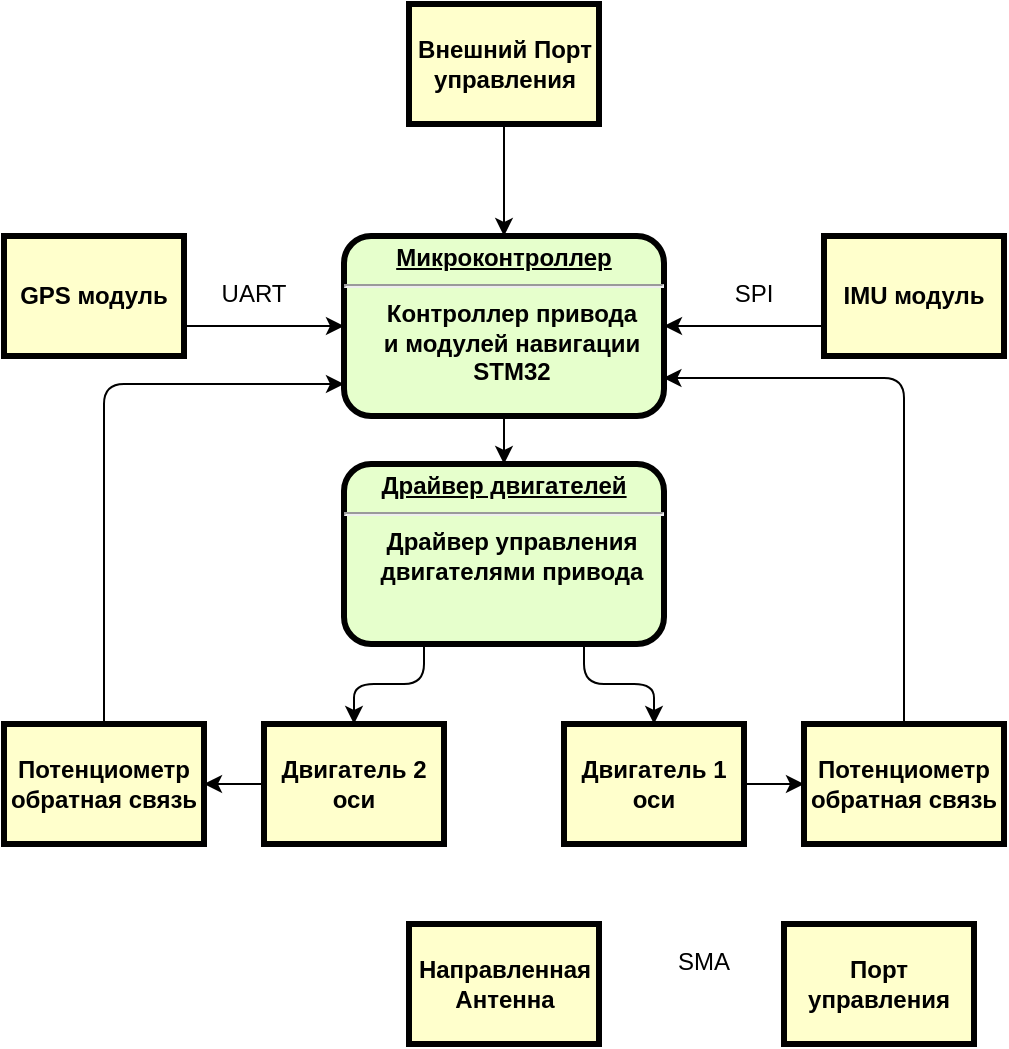 <mxfile version="24.7.16">
  <diagram name="Page-1" id="c7558073-3199-34d8-9f00-42111426c3f3">
    <mxGraphModel dx="875" dy="442" grid="1" gridSize="10" guides="1" tooltips="1" connect="1" arrows="1" fold="1" page="1" pageScale="1" pageWidth="826" pageHeight="1169" background="none" math="0" shadow="0">
      <root>
        <mxCell id="0" />
        <mxCell id="1" parent="0" />
        <mxCell id="UN_XIaxyN10X3Z1a8Tkm-105" style="edgeStyle=orthogonalEdgeStyle;rounded=0;orthogonalLoop=1;jettySize=auto;html=1;entryX=0.5;entryY=0;entryDx=0;entryDy=0;" parent="1" source="UN_XIaxyN10X3Z1a8Tkm-97" target="UN_XIaxyN10X3Z1a8Tkm-103" edge="1">
          <mxGeometry relative="1" as="geometry" />
        </mxCell>
        <mxCell id="UN_XIaxyN10X3Z1a8Tkm-97" value="&lt;p style=&quot;margin: 0px; margin-top: 4px; text-align: center; text-decoration: underline;&quot;&gt;&lt;strong&gt;Микроконтроллер&lt;/strong&gt;&lt;/p&gt;&lt;hr&gt;&lt;p style=&quot;margin: 0px; margin-left: 8px;&quot;&gt;Контроллер привода&lt;/p&gt;&lt;p style=&quot;margin: 0px; margin-left: 8px;&quot;&gt;и модулей навигации&lt;br&gt;STM32&lt;/p&gt;" style="verticalAlign=middle;align=center;overflow=fill;fontSize=12;fontFamily=Helvetica;html=1;rounded=1;fontStyle=1;strokeWidth=3;fillColor=#E6FFCC" parent="1" vertex="1">
          <mxGeometry x="350" y="376" width="160" height="90" as="geometry" />
        </mxCell>
        <mxCell id="UN_XIaxyN10X3Z1a8Tkm-113" value="" style="edgeStyle=orthogonalEdgeStyle;rounded=0;orthogonalLoop=1;jettySize=auto;html=1;" parent="1" source="UN_XIaxyN10X3Z1a8Tkm-102" target="UN_XIaxyN10X3Z1a8Tkm-109" edge="1">
          <mxGeometry relative="1" as="geometry" />
        </mxCell>
        <mxCell id="UN_XIaxyN10X3Z1a8Tkm-102" value="Двигатель 1 оси" style="whiteSpace=wrap;align=center;verticalAlign=middle;fontStyle=1;strokeWidth=3;fillColor=#FFFFCC" parent="1" vertex="1">
          <mxGeometry x="460.0" y="620" width="90" height="60" as="geometry" />
        </mxCell>
        <mxCell id="UN_XIaxyN10X3Z1a8Tkm-107" style="edgeStyle=orthogonalEdgeStyle;rounded=1;orthogonalLoop=1;jettySize=auto;html=1;exitX=0.75;exitY=1;exitDx=0;exitDy=0;entryX=0.5;entryY=0;entryDx=0;entryDy=0;curved=0;" parent="1" source="UN_XIaxyN10X3Z1a8Tkm-103" target="UN_XIaxyN10X3Z1a8Tkm-102" edge="1">
          <mxGeometry relative="1" as="geometry" />
        </mxCell>
        <mxCell id="UN_XIaxyN10X3Z1a8Tkm-108" style="edgeStyle=orthogonalEdgeStyle;rounded=1;orthogonalLoop=1;jettySize=auto;html=1;exitX=0.25;exitY=1;exitDx=0;exitDy=0;curved=0;" parent="1" source="UN_XIaxyN10X3Z1a8Tkm-103" target="UN_XIaxyN10X3Z1a8Tkm-106" edge="1">
          <mxGeometry relative="1" as="geometry" />
        </mxCell>
        <mxCell id="UN_XIaxyN10X3Z1a8Tkm-103" value="&lt;p style=&quot;margin: 0px; margin-top: 4px; text-align: center; text-decoration: underline;&quot;&gt;Драйвер двигателей&lt;/p&gt;&lt;hr&gt;&lt;p style=&quot;margin: 0px; margin-left: 8px;&quot;&gt;Драйвер управления&lt;/p&gt;&lt;p style=&quot;margin: 0px; margin-left: 8px;&quot;&gt;двигателями привода&lt;/p&gt;" style="verticalAlign=middle;align=center;overflow=fill;fontSize=12;fontFamily=Helvetica;html=1;rounded=1;fontStyle=1;strokeWidth=3;fillColor=#E6FFCC" parent="1" vertex="1">
          <mxGeometry x="350" y="490" width="160" height="90" as="geometry" />
        </mxCell>
        <mxCell id="UN_XIaxyN10X3Z1a8Tkm-112" value="" style="edgeStyle=orthogonalEdgeStyle;rounded=0;orthogonalLoop=1;jettySize=auto;html=1;" parent="1" source="UN_XIaxyN10X3Z1a8Tkm-106" target="UN_XIaxyN10X3Z1a8Tkm-111" edge="1">
          <mxGeometry relative="1" as="geometry" />
        </mxCell>
        <mxCell id="UN_XIaxyN10X3Z1a8Tkm-106" value="Двигатель 2 оси" style="whiteSpace=wrap;align=center;verticalAlign=middle;fontStyle=1;strokeWidth=3;fillColor=#FFFFCC" parent="1" vertex="1">
          <mxGeometry x="310.0" y="620" width="90" height="60" as="geometry" />
        </mxCell>
        <mxCell id="UN_XIaxyN10X3Z1a8Tkm-114" style="edgeStyle=orthogonalEdgeStyle;rounded=1;orthogonalLoop=1;jettySize=auto;html=1;entryX=0.998;entryY=0.785;entryDx=0;entryDy=0;entryPerimeter=0;curved=0;" parent="1" source="UN_XIaxyN10X3Z1a8Tkm-109" target="UN_XIaxyN10X3Z1a8Tkm-97" edge="1">
          <mxGeometry relative="1" as="geometry">
            <Array as="points">
              <mxPoint x="630" y="447" />
              <mxPoint x="510" y="447" />
            </Array>
          </mxGeometry>
        </mxCell>
        <mxCell id="UN_XIaxyN10X3Z1a8Tkm-109" value="Потенциометр обратная связь" style="whiteSpace=wrap;align=center;verticalAlign=middle;fontStyle=1;strokeWidth=3;fillColor=#FFFFCC" parent="1" vertex="1">
          <mxGeometry x="580" y="620" width="100" height="60" as="geometry" />
        </mxCell>
        <mxCell id="UN_XIaxyN10X3Z1a8Tkm-115" style="edgeStyle=orthogonalEdgeStyle;rounded=1;orthogonalLoop=1;jettySize=auto;html=1;curved=0;" parent="1" source="UN_XIaxyN10X3Z1a8Tkm-111" edge="1">
          <mxGeometry relative="1" as="geometry">
            <mxPoint x="350" y="450" as="targetPoint" />
            <Array as="points">
              <mxPoint x="230" y="450" />
              <mxPoint x="350" y="450" />
            </Array>
          </mxGeometry>
        </mxCell>
        <mxCell id="UN_XIaxyN10X3Z1a8Tkm-111" value="Потенциометр обратная связь" style="whiteSpace=wrap;align=center;verticalAlign=middle;fontStyle=1;strokeWidth=3;fillColor=#FFFFCC" parent="1" vertex="1">
          <mxGeometry x="180" y="620" width="100" height="60" as="geometry" />
        </mxCell>
        <mxCell id="UN_XIaxyN10X3Z1a8Tkm-124" style="edgeStyle=orthogonalEdgeStyle;rounded=0;orthogonalLoop=1;jettySize=auto;html=1;exitX=1;exitY=0.75;exitDx=0;exitDy=0;entryX=0;entryY=0.5;entryDx=0;entryDy=0;" parent="1" source="UN_XIaxyN10X3Z1a8Tkm-116" target="UN_XIaxyN10X3Z1a8Tkm-97" edge="1">
          <mxGeometry relative="1" as="geometry" />
        </mxCell>
        <mxCell id="UN_XIaxyN10X3Z1a8Tkm-116" value="GPS модуль" style="whiteSpace=wrap;align=center;verticalAlign=middle;fontStyle=1;strokeWidth=3;fillColor=#FFFFCC" parent="1" vertex="1">
          <mxGeometry x="180.0" y="376" width="90" height="60" as="geometry" />
        </mxCell>
        <mxCell id="UN_XIaxyN10X3Z1a8Tkm-122" style="edgeStyle=orthogonalEdgeStyle;rounded=0;orthogonalLoop=1;jettySize=auto;html=1;entryX=1;entryY=0.5;entryDx=0;entryDy=0;" parent="1" source="UN_XIaxyN10X3Z1a8Tkm-117" target="UN_XIaxyN10X3Z1a8Tkm-97" edge="1">
          <mxGeometry relative="1" as="geometry">
            <Array as="points">
              <mxPoint x="675" y="421" />
            </Array>
          </mxGeometry>
        </mxCell>
        <mxCell id="UN_XIaxyN10X3Z1a8Tkm-117" value="IMU модуль" style="whiteSpace=wrap;align=center;verticalAlign=middle;fontStyle=1;strokeWidth=3;fillColor=#FFFFCC" parent="1" vertex="1">
          <mxGeometry x="590.0" y="376" width="90" height="60" as="geometry" />
        </mxCell>
        <mxCell id="UN_XIaxyN10X3Z1a8Tkm-127" value="Направленная&#xa;Антенна" style="whiteSpace=wrap;align=center;verticalAlign=middle;fontStyle=1;strokeWidth=3;fillColor=#FFFFCC" parent="1" vertex="1">
          <mxGeometry x="382.5" y="720" width="95" height="60" as="geometry" />
        </mxCell>
        <mxCell id="UN_XIaxyN10X3Z1a8Tkm-132" value="SPI" style="text;spacingTop=-5;align=center" parent="1" vertex="1">
          <mxGeometry x="540.0" y="396.0" width="30" height="20" as="geometry" />
        </mxCell>
        <mxCell id="UN_XIaxyN10X3Z1a8Tkm-133" value="UART" style="text;spacingTop=-5;align=center" parent="1" vertex="1">
          <mxGeometry x="290.0" y="396.0" width="30" height="20" as="geometry" />
        </mxCell>
        <mxCell id="gSOiPHyv-bpP9yXjdw-1-2" style="edgeStyle=orthogonalEdgeStyle;rounded=0;orthogonalLoop=1;jettySize=auto;html=1;entryX=0.5;entryY=0;entryDx=0;entryDy=0;" edge="1" parent="1" source="gSOiPHyv-bpP9yXjdw-1-1" target="UN_XIaxyN10X3Z1a8Tkm-97">
          <mxGeometry relative="1" as="geometry" />
        </mxCell>
        <mxCell id="gSOiPHyv-bpP9yXjdw-1-1" value="Внешний Порт управления" style="whiteSpace=wrap;align=center;verticalAlign=middle;fontStyle=1;strokeWidth=3;fillColor=#FFFFCC" vertex="1" parent="1">
          <mxGeometry x="382.5" y="260" width="95" height="60" as="geometry" />
        </mxCell>
        <mxCell id="UN_XIaxyN10X3Z1a8Tkm-129" value="SMA" style="text;spacingTop=-5;align=center" parent="1" vertex="1">
          <mxGeometry x="515.0" y="730.0" width="30" height="20" as="geometry" />
        </mxCell>
        <mxCell id="gSOiPHyv-bpP9yXjdw-1-8" value="Порт управления" style="whiteSpace=wrap;align=center;verticalAlign=middle;fontStyle=1;strokeWidth=3;fillColor=#FFFFCC" vertex="1" parent="1">
          <mxGeometry x="570" y="720" width="95" height="60" as="geometry" />
        </mxCell>
      </root>
    </mxGraphModel>
  </diagram>
</mxfile>
